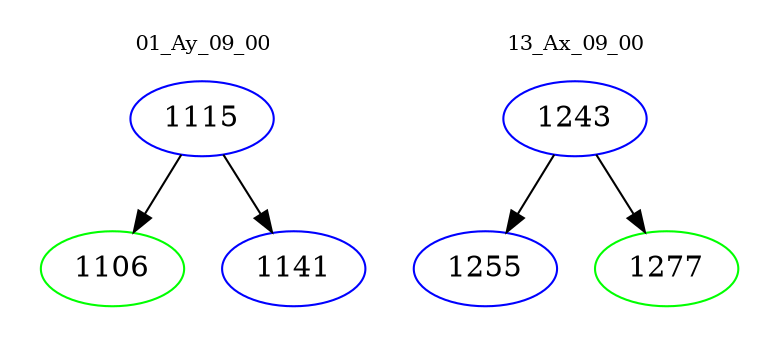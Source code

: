 digraph{
subgraph cluster_0 {
color = white
label = "01_Ay_09_00";
fontsize=10;
T0_1115 [label="1115", color="blue"]
T0_1115 -> T0_1106 [color="black"]
T0_1106 [label="1106", color="green"]
T0_1115 -> T0_1141 [color="black"]
T0_1141 [label="1141", color="blue"]
}
subgraph cluster_1 {
color = white
label = "13_Ax_09_00";
fontsize=10;
T1_1243 [label="1243", color="blue"]
T1_1243 -> T1_1255 [color="black"]
T1_1255 [label="1255", color="blue"]
T1_1243 -> T1_1277 [color="black"]
T1_1277 [label="1277", color="green"]
}
}
